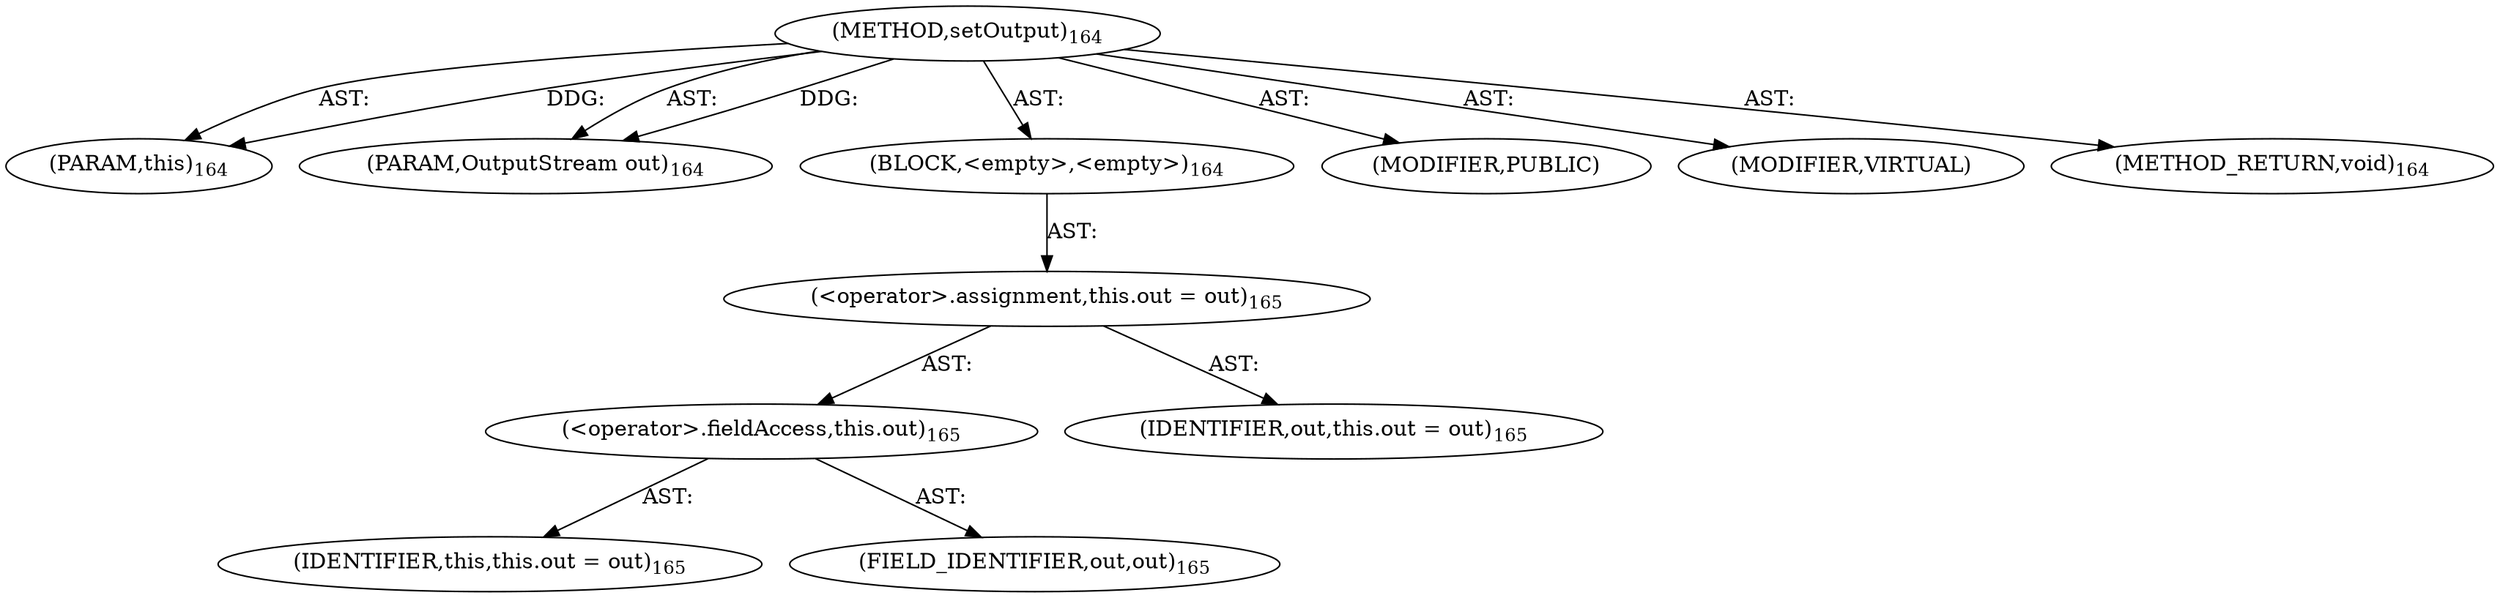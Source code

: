 digraph "setOutput" {  
"111669149702" [label = <(METHOD,setOutput)<SUB>164</SUB>> ]
"115964116996" [label = <(PARAM,this)<SUB>164</SUB>> ]
"115964117007" [label = <(PARAM,OutputStream out)<SUB>164</SUB>> ]
"25769803786" [label = <(BLOCK,&lt;empty&gt;,&lt;empty&gt;)<SUB>164</SUB>> ]
"30064771089" [label = <(&lt;operator&gt;.assignment,this.out = out)<SUB>165</SUB>> ]
"30064771090" [label = <(&lt;operator&gt;.fieldAccess,this.out)<SUB>165</SUB>> ]
"68719476744" [label = <(IDENTIFIER,this,this.out = out)<SUB>165</SUB>> ]
"55834574853" [label = <(FIELD_IDENTIFIER,out,out)<SUB>165</SUB>> ]
"68719476756" [label = <(IDENTIFIER,out,this.out = out)<SUB>165</SUB>> ]
"133143986194" [label = <(MODIFIER,PUBLIC)> ]
"133143986195" [label = <(MODIFIER,VIRTUAL)> ]
"128849018886" [label = <(METHOD_RETURN,void)<SUB>164</SUB>> ]
  "111669149702" -> "115964116996"  [ label = "AST: "] 
  "111669149702" -> "115964117007"  [ label = "AST: "] 
  "111669149702" -> "25769803786"  [ label = "AST: "] 
  "111669149702" -> "133143986194"  [ label = "AST: "] 
  "111669149702" -> "133143986195"  [ label = "AST: "] 
  "111669149702" -> "128849018886"  [ label = "AST: "] 
  "25769803786" -> "30064771089"  [ label = "AST: "] 
  "30064771089" -> "30064771090"  [ label = "AST: "] 
  "30064771089" -> "68719476756"  [ label = "AST: "] 
  "30064771090" -> "68719476744"  [ label = "AST: "] 
  "30064771090" -> "55834574853"  [ label = "AST: "] 
  "111669149702" -> "115964116996"  [ label = "DDG: "] 
  "111669149702" -> "115964117007"  [ label = "DDG: "] 
}
